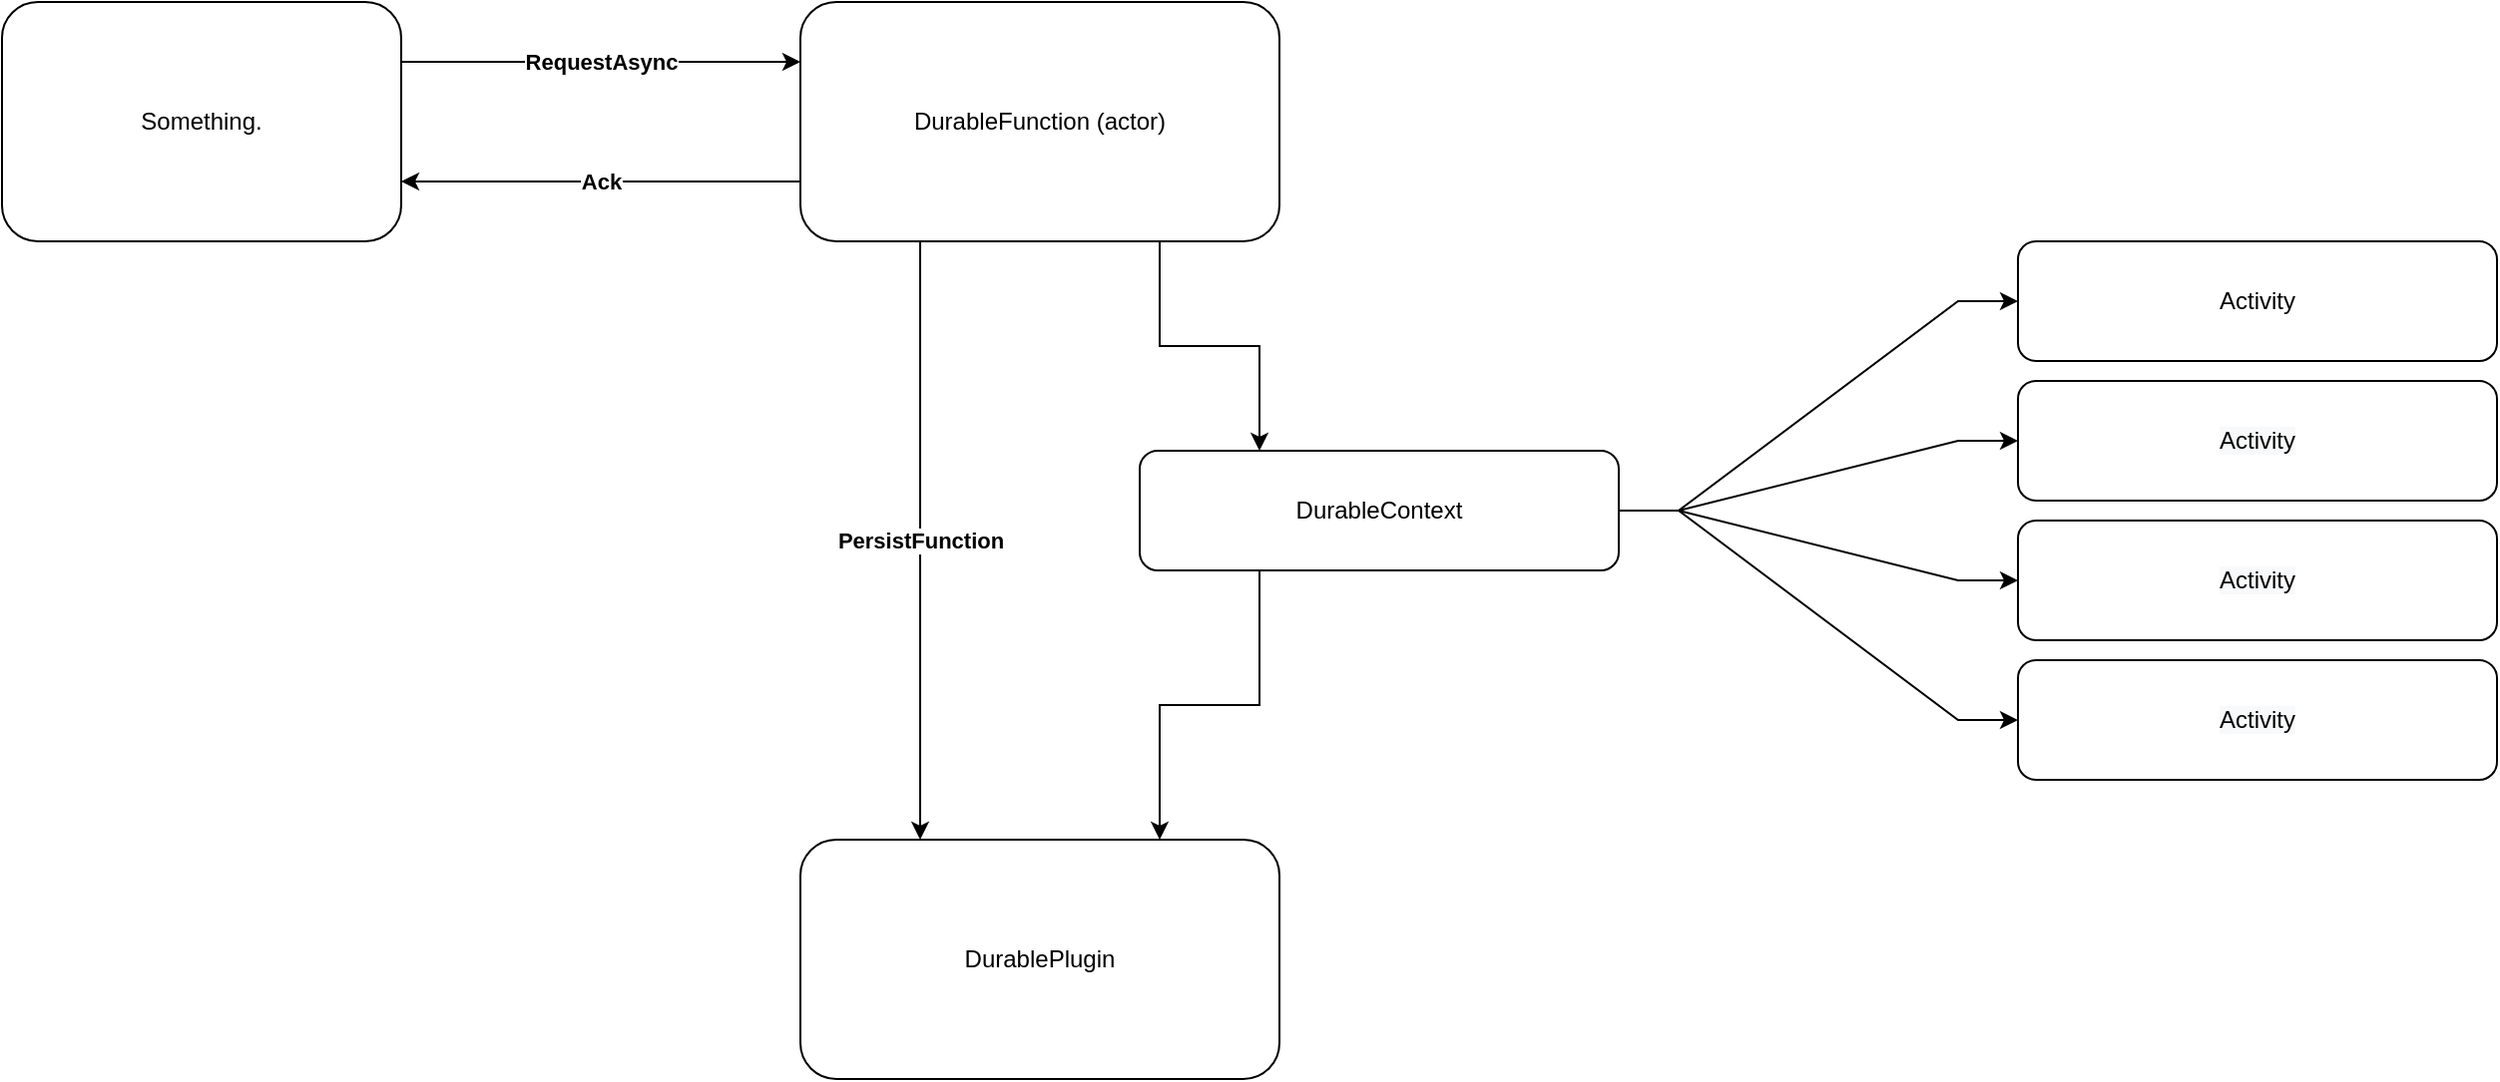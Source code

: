 <mxfile version="14.1.5" type="device"><diagram id="gnQC20DHspK_X0SrPjDL" name="Sida-1"><mxGraphModel dx="1933" dy="804" grid="1" gridSize="10" guides="1" tooltips="1" connect="1" arrows="1" fold="1" page="1" pageScale="1" pageWidth="827" pageHeight="1169" math="0" shadow="0"><root><mxCell id="0"/><mxCell id="1" parent="0"/><mxCell id="20xZ0XT8bpKk8HUc32CG-7" value="PersistFunction" style="edgeStyle=orthogonalEdgeStyle;rounded=0;orthogonalLoop=1;jettySize=auto;html=1;exitX=0.25;exitY=1;exitDx=0;exitDy=0;entryX=0.25;entryY=0;entryDx=0;entryDy=0;fontStyle=1" edge="1" parent="1" source="20xZ0XT8bpKk8HUc32CG-1" target="20xZ0XT8bpKk8HUc32CG-3"><mxGeometry relative="1" as="geometry"/></mxCell><mxCell id="20xZ0XT8bpKk8HUc32CG-17" value="Ack" style="edgeStyle=none;rounded=0;orthogonalLoop=1;jettySize=auto;html=1;exitX=0;exitY=0.75;exitDx=0;exitDy=0;entryX=1;entryY=0.75;entryDx=0;entryDy=0;fontStyle=1" edge="1" parent="1" source="20xZ0XT8bpKk8HUc32CG-1" target="20xZ0XT8bpKk8HUc32CG-5"><mxGeometry relative="1" as="geometry"/></mxCell><mxCell id="20xZ0XT8bpKk8HUc32CG-20" style="edgeStyle=orthogonalEdgeStyle;rounded=0;orthogonalLoop=1;jettySize=auto;html=1;exitX=0.75;exitY=1;exitDx=0;exitDy=0;entryX=0.25;entryY=0;entryDx=0;entryDy=0;" edge="1" parent="1" source="20xZ0XT8bpKk8HUc32CG-1" target="20xZ0XT8bpKk8HUc32CG-2"><mxGeometry relative="1" as="geometry"/></mxCell><mxCell id="20xZ0XT8bpKk8HUc32CG-1" value="DurableFunction (actor)" style="rounded=1;whiteSpace=wrap;html=1;" vertex="1" parent="1"><mxGeometry x="240" y="140" width="240" height="120" as="geometry"/></mxCell><mxCell id="20xZ0XT8bpKk8HUc32CG-12" style="edgeStyle=entityRelationEdgeStyle;rounded=0;orthogonalLoop=1;jettySize=auto;html=1;exitX=1;exitY=0.5;exitDx=0;exitDy=0;entryX=0;entryY=0.5;entryDx=0;entryDy=0;" edge="1" parent="1" source="20xZ0XT8bpKk8HUc32CG-2" target="20xZ0XT8bpKk8HUc32CG-8"><mxGeometry relative="1" as="geometry"/></mxCell><mxCell id="20xZ0XT8bpKk8HUc32CG-13" style="edgeStyle=entityRelationEdgeStyle;rounded=0;orthogonalLoop=1;jettySize=auto;html=1;exitX=1;exitY=0.5;exitDx=0;exitDy=0;entryX=0;entryY=0.5;entryDx=0;entryDy=0;" edge="1" parent="1" source="20xZ0XT8bpKk8HUc32CG-2" target="20xZ0XT8bpKk8HUc32CG-9"><mxGeometry relative="1" as="geometry"/></mxCell><mxCell id="20xZ0XT8bpKk8HUc32CG-14" style="edgeStyle=entityRelationEdgeStyle;rounded=0;orthogonalLoop=1;jettySize=auto;html=1;exitX=1;exitY=0.5;exitDx=0;exitDy=0;entryX=0;entryY=0.5;entryDx=0;entryDy=0;" edge="1" parent="1" source="20xZ0XT8bpKk8HUc32CG-2" target="20xZ0XT8bpKk8HUc32CG-10"><mxGeometry relative="1" as="geometry"/></mxCell><mxCell id="20xZ0XT8bpKk8HUc32CG-15" style="edgeStyle=entityRelationEdgeStyle;rounded=0;orthogonalLoop=1;jettySize=auto;html=1;exitX=1;exitY=0.5;exitDx=0;exitDy=0;entryX=0;entryY=0.5;entryDx=0;entryDy=0;" edge="1" parent="1" source="20xZ0XT8bpKk8HUc32CG-2" target="20xZ0XT8bpKk8HUc32CG-11"><mxGeometry relative="1" as="geometry"/></mxCell><mxCell id="20xZ0XT8bpKk8HUc32CG-19" style="edgeStyle=orthogonalEdgeStyle;rounded=0;orthogonalLoop=1;jettySize=auto;html=1;exitX=0.25;exitY=1;exitDx=0;exitDy=0;entryX=0.75;entryY=0;entryDx=0;entryDy=0;" edge="1" parent="1" source="20xZ0XT8bpKk8HUc32CG-2" target="20xZ0XT8bpKk8HUc32CG-3"><mxGeometry relative="1" as="geometry"/></mxCell><mxCell id="20xZ0XT8bpKk8HUc32CG-2" value="DurableContext" style="rounded=1;whiteSpace=wrap;html=1;" vertex="1" parent="1"><mxGeometry x="410" y="365" width="240" height="60" as="geometry"/></mxCell><mxCell id="20xZ0XT8bpKk8HUc32CG-3" value="DurablePlugin" style="rounded=1;whiteSpace=wrap;html=1;" vertex="1" parent="1"><mxGeometry x="240" y="560" width="240" height="120" as="geometry"/></mxCell><mxCell id="20xZ0XT8bpKk8HUc32CG-6" value="RequestAsync" style="rounded=0;orthogonalLoop=1;jettySize=auto;html=1;exitX=1;exitY=0.25;exitDx=0;exitDy=0;entryX=0;entryY=0.25;entryDx=0;entryDy=0;fontStyle=1" edge="1" parent="1" source="20xZ0XT8bpKk8HUc32CG-5" target="20xZ0XT8bpKk8HUc32CG-1"><mxGeometry relative="1" as="geometry"/></mxCell><mxCell id="20xZ0XT8bpKk8HUc32CG-5" value="Something." style="rounded=1;whiteSpace=wrap;html=1;" vertex="1" parent="1"><mxGeometry x="-160" y="140" width="200" height="120" as="geometry"/></mxCell><mxCell id="20xZ0XT8bpKk8HUc32CG-8" value="Activity" style="rounded=1;whiteSpace=wrap;html=1;" vertex="1" parent="1"><mxGeometry x="850" y="260" width="240" height="60" as="geometry"/></mxCell><mxCell id="20xZ0XT8bpKk8HUc32CG-9" value="&lt;meta charset=&quot;utf-8&quot;&gt;&lt;span style=&quot;color: rgb(0, 0, 0); font-family: helvetica; font-size: 12px; font-style: normal; font-weight: 400; letter-spacing: normal; text-align: center; text-indent: 0px; text-transform: none; word-spacing: 0px; background-color: rgb(248, 249, 250); display: inline; float: none;&quot;&gt;Activity&lt;/span&gt;" style="rounded=1;whiteSpace=wrap;html=1;" vertex="1" parent="1"><mxGeometry x="850" y="330" width="240" height="60" as="geometry"/></mxCell><mxCell id="20xZ0XT8bpKk8HUc32CG-10" value="&lt;meta charset=&quot;utf-8&quot;&gt;&lt;span style=&quot;color: rgb(0, 0, 0); font-family: helvetica; font-size: 12px; font-style: normal; font-weight: 400; letter-spacing: normal; text-align: center; text-indent: 0px; text-transform: none; word-spacing: 0px; background-color: rgb(248, 249, 250); display: inline; float: none;&quot;&gt;Activity&lt;/span&gt;" style="rounded=1;whiteSpace=wrap;html=1;" vertex="1" parent="1"><mxGeometry x="850" y="400" width="240" height="60" as="geometry"/></mxCell><mxCell id="20xZ0XT8bpKk8HUc32CG-11" value="&lt;meta charset=&quot;utf-8&quot;&gt;&lt;span style=&quot;color: rgb(0, 0, 0); font-family: helvetica; font-size: 12px; font-style: normal; font-weight: 400; letter-spacing: normal; text-align: center; text-indent: 0px; text-transform: none; word-spacing: 0px; background-color: rgb(248, 249, 250); display: inline; float: none;&quot;&gt;Activity&lt;/span&gt;" style="rounded=1;whiteSpace=wrap;html=1;" vertex="1" parent="1"><mxGeometry x="850" y="470" width="240" height="60" as="geometry"/></mxCell></root></mxGraphModel></diagram></mxfile>